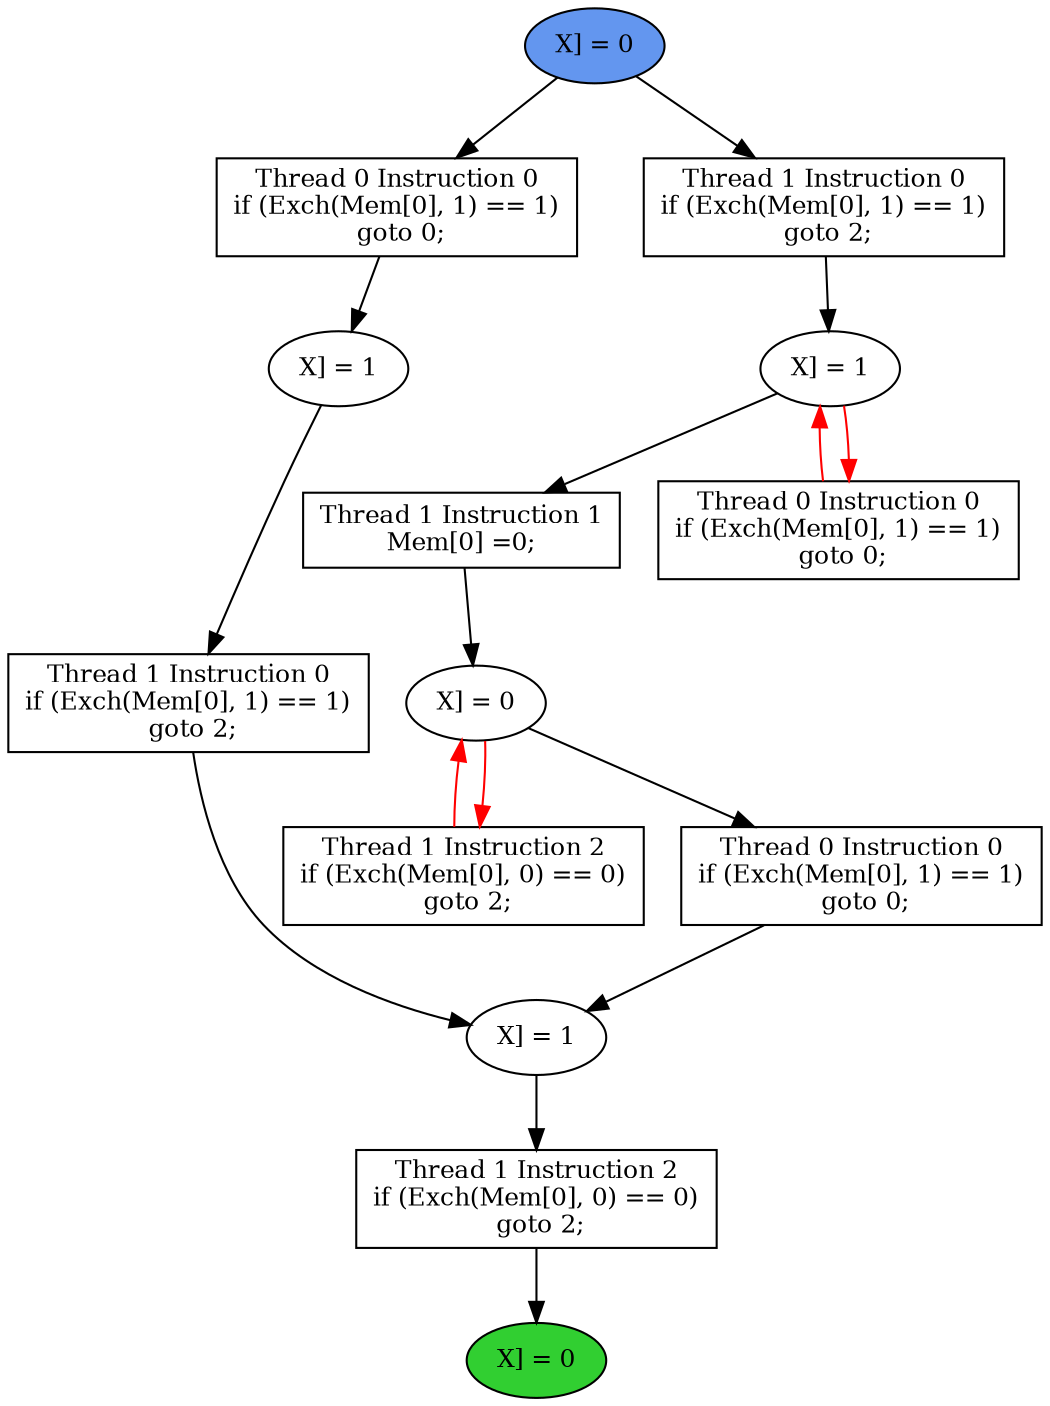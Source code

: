 digraph "graph" {
graph [fontsize=12]
node [fontsize=12]
edge [fontsize=12]
rankdir=TB;
"N10" -> "N9" [uuid = "<A0, END>", color = "#000000", fontcolor = "#ffffff", style = "solid", label = "", dir = "forward", weight = "1"]
"N22" -> "N21" [uuid = "<A1, S3>", color = "#ff0000", fontcolor = "#ffffff", style = "solid", label = "", dir = "back", weight = "1"]
"N14" -> "N13" [uuid = "<A2, S2>", color = "#000000", fontcolor = "#ffffff", style = "solid", label = "", dir = "forward", weight = "1"]
"N15" -> "N11" [uuid = "<A3, S1>", color = "#000000", fontcolor = "#ffffff", style = "solid", label = "", dir = "forward", weight = "1"]
"N12" -> "N11" [uuid = "<A4, S1>", color = "#000000", fontcolor = "#ffffff", style = "solid", label = "", dir = "forward", weight = "1"]
"N25" -> "N24" [uuid = "<A5, S0>", color = "#000000", fontcolor = "#ffffff", style = "solid", label = "", dir = "forward", weight = "1"]
"N23" -> "N22" [uuid = "<A6, S3>", color = "#000000", fontcolor = "#ffffff", style = "solid", label = "", dir = "forward", weight = "1"]
"N24" -> "N20" [uuid = "<A7, S0>", color = "#ff0000", fontcolor = "#ffffff", style = "solid", label = "", dir = "back", weight = "1"]
"N11" -> "N10" [uuid = "<A0, S1>", color = "#000000", fontcolor = "#ffffff", style = "solid", label = "", dir = "forward", weight = "1"]
"N22" -> "N21" [uuid = "<A1, S3>", color = "#ff0000", fontcolor = "#ffffff", style = "solid", label = "", dir = "forward", weight = "1"]
"N26" -> "N14" [uuid = "<A2, START>", color = "#000000", fontcolor = "#ffffff", style = "solid", label = "", dir = "forward", weight = "1"]
"N22" -> "N15" [uuid = "<A3, S3>", color = "#000000", fontcolor = "#ffffff", style = "solid", label = "", dir = "forward", weight = "1"]
"N13" -> "N12" [uuid = "<A4, S2>", color = "#000000", fontcolor = "#ffffff", style = "solid", label = "", dir = "forward", weight = "1"]
"N26" -> "N25" [uuid = "<A5, START>", color = "#000000", fontcolor = "#ffffff", style = "solid", label = "", dir = "forward", weight = "1"]
"N24" -> "N23" [uuid = "<A6, S0>", color = "#000000", fontcolor = "#ffffff", style = "solid", label = "", dir = "forward", weight = "1"]
"N24" -> "N20" [uuid = "<A7, S0>", color = "#ff0000", fontcolor = "#ffffff", style = "solid", label = "", dir = "forward", weight = "1"]
"N9" [uuid="END", label="X] = 0", fillcolor = "#31cf31", fontcolor = "#000000", shape = "ellipse", style = "filled, solid"]
"N10" [uuid="A0", label="Thread 1 Instruction 2
if (Exch(Mem[0], 0) == 0)
 goto 2;", fillcolor = "#ffffff", fontcolor = "#000000", shape = "box", style = "filled, solid"]
"N11" [uuid="S1", label="X] = 1", fillcolor = "#ffffff", fontcolor = "#000000", shape = "ellipse", style = "filled, solid"]
"N12" [uuid="A4", label="Thread 1 Instruction 0
if (Exch(Mem[0], 1) == 1)
 goto 2;", fillcolor = "#ffffff", fontcolor = "#000000", shape = "box", style = "filled, solid"]
"N13" [uuid="S2", label="X] = 1", fillcolor = "#ffffff", fontcolor = "#000000", shape = "ellipse", style = "filled, solid"]
"N14" [uuid="A2", label="Thread 0 Instruction 0
if (Exch(Mem[0], 1) == 1)
 goto 0;", fillcolor = "#ffffff", fontcolor = "#000000", shape = "box", style = "filled, solid"]
"N15" [uuid="A3", label="Thread 0 Instruction 0
if (Exch(Mem[0], 1) == 1)
 goto 0;", fillcolor = "#ffffff", fontcolor = "#000000", shape = "box", style = "filled, solid"]
"N20" [uuid="A7", label="Thread 0 Instruction 0
if (Exch(Mem[0], 1) == 1)
 goto 0;", fillcolor = "#ffffff", fontcolor = "#000000", shape = "box", style = "filled, solid"]
"N21" [uuid="A1", label="Thread 1 Instruction 2
if (Exch(Mem[0], 0) == 0)
 goto 2;", fillcolor = "#ffffff", fontcolor = "#000000", shape = "box", style = "filled, solid"]
"N22" [uuid="S3", label="X] = 0", fillcolor = "#ffffff", fontcolor = "#000000", shape = "ellipse", style = "filled, solid"]
"N23" [uuid="A6", label="Thread 1 Instruction 1
Mem[0] =0;", fillcolor = "#ffffff", fontcolor = "#000000", shape = "box", style = "filled, solid"]
"N24" [uuid="S0", label="X] = 1", fillcolor = "#ffffff", fontcolor = "#000000", shape = "ellipse", style = "filled, solid"]
"N25" [uuid="A5", label="Thread 1 Instruction 0
if (Exch(Mem[0], 1) == 1)
 goto 2;", fillcolor = "#ffffff", fontcolor = "#000000", shape = "box", style = "filled, solid"]
"N26" [uuid="START", label="X] = 0", fillcolor = "#6396ef", fontcolor = "#000000", shape = "ellipse", style = "filled, solid"]
}